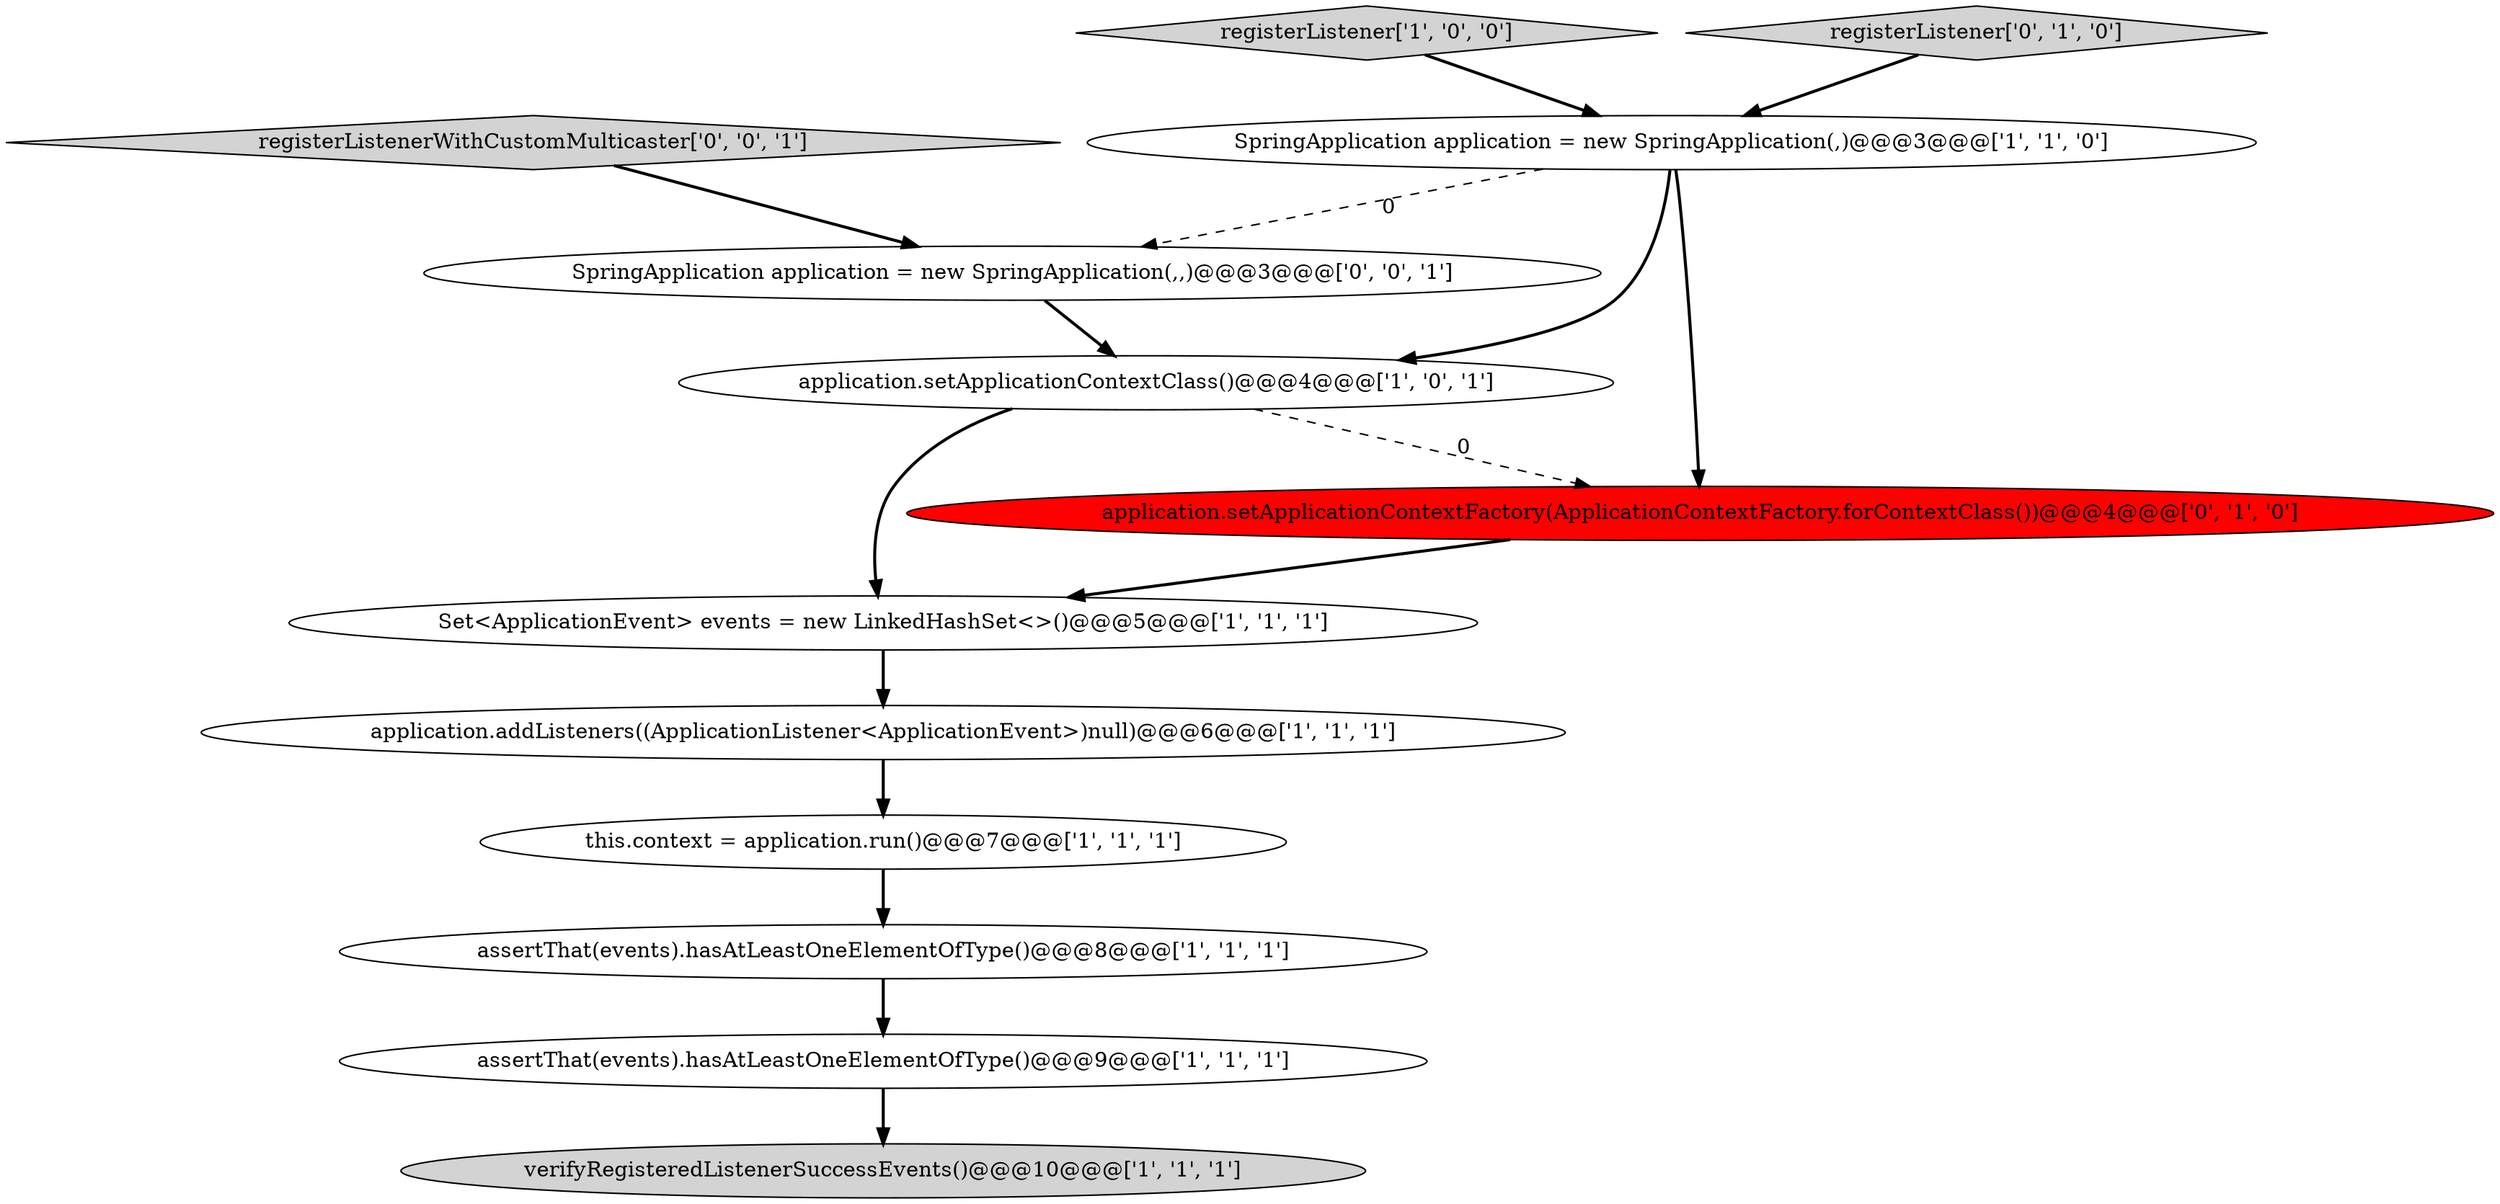 digraph {
8 [style = filled, label = "assertThat(events).hasAtLeastOneElementOfType()@@@9@@@['1', '1', '1']", fillcolor = white, shape = ellipse image = "AAA0AAABBB1BBB"];
3 [style = filled, label = "SpringApplication application = new SpringApplication(,)@@@3@@@['1', '1', '0']", fillcolor = white, shape = ellipse image = "AAA0AAABBB1BBB"];
2 [style = filled, label = "registerListener['1', '0', '0']", fillcolor = lightgray, shape = diamond image = "AAA0AAABBB1BBB"];
5 [style = filled, label = "application.setApplicationContextClass()@@@4@@@['1', '0', '1']", fillcolor = white, shape = ellipse image = "AAA0AAABBB1BBB"];
7 [style = filled, label = "Set<ApplicationEvent> events = new LinkedHashSet<>()@@@5@@@['1', '1', '1']", fillcolor = white, shape = ellipse image = "AAA0AAABBB1BBB"];
11 [style = filled, label = "registerListenerWithCustomMulticaster['0', '0', '1']", fillcolor = lightgray, shape = diamond image = "AAA0AAABBB3BBB"];
12 [style = filled, label = "SpringApplication application = new SpringApplication(,,)@@@3@@@['0', '0', '1']", fillcolor = white, shape = ellipse image = "AAA0AAABBB3BBB"];
6 [style = filled, label = "verifyRegisteredListenerSuccessEvents()@@@10@@@['1', '1', '1']", fillcolor = lightgray, shape = ellipse image = "AAA0AAABBB1BBB"];
9 [style = filled, label = "registerListener['0', '1', '0']", fillcolor = lightgray, shape = diamond image = "AAA0AAABBB2BBB"];
0 [style = filled, label = "application.addListeners((ApplicationListener<ApplicationEvent>)null)@@@6@@@['1', '1', '1']", fillcolor = white, shape = ellipse image = "AAA0AAABBB1BBB"];
1 [style = filled, label = "assertThat(events).hasAtLeastOneElementOfType()@@@8@@@['1', '1', '1']", fillcolor = white, shape = ellipse image = "AAA0AAABBB1BBB"];
10 [style = filled, label = "application.setApplicationContextFactory(ApplicationContextFactory.forContextClass())@@@4@@@['0', '1', '0']", fillcolor = red, shape = ellipse image = "AAA1AAABBB2BBB"];
4 [style = filled, label = "this.context = application.run()@@@7@@@['1', '1', '1']", fillcolor = white, shape = ellipse image = "AAA0AAABBB1BBB"];
9->3 [style = bold, label=""];
5->7 [style = bold, label=""];
3->10 [style = bold, label=""];
4->1 [style = bold, label=""];
7->0 [style = bold, label=""];
3->5 [style = bold, label=""];
8->6 [style = bold, label=""];
1->8 [style = bold, label=""];
11->12 [style = bold, label=""];
12->5 [style = bold, label=""];
3->12 [style = dashed, label="0"];
5->10 [style = dashed, label="0"];
0->4 [style = bold, label=""];
10->7 [style = bold, label=""];
2->3 [style = bold, label=""];
}
